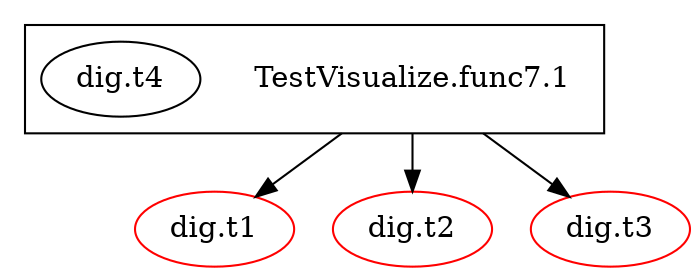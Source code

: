 digraph {
	graph [compound=true];
	
		subgraph cluster_0 {
			constructor_0 [shape=plaintext label="TestVisualize.func7.1"];
			"dig.t4" [label=<dig.t4>];
			
		}
		
			constructor_0 -> "dig.t1" [ltail=cluster_0];
		
			constructor_0 -> "dig.t2" [ltail=cluster_0];
		
			constructor_0 -> "dig.t3" [ltail=cluster_0];
		
		
	"dig.t1" [color=red];
	"dig.t2" [color=red];
	"dig.t3" [color=red];
	
}